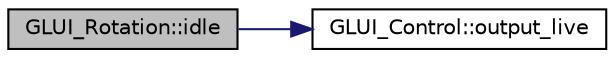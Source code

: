 digraph "GLUI_Rotation::idle"
{
  edge [fontname="Helvetica",fontsize="10",labelfontname="Helvetica",labelfontsize="10"];
  node [fontname="Helvetica",fontsize="10",shape=record];
  rankdir="LR";
  Node1 [label="GLUI_Rotation::idle",height=0.2,width=0.4,color="black", fillcolor="grey75", style="filled", fontcolor="black"];
  Node1 -> Node2 [color="midnightblue",fontsize="10",style="solid",fontname="Helvetica"];
  Node2 [label="GLUI_Control::output_live",height=0.2,width=0.4,color="black", fillcolor="white", style="filled",URL="$class_g_l_u_i___control.html#ac7417112964d4c5134d4453835a0da99"];
}
